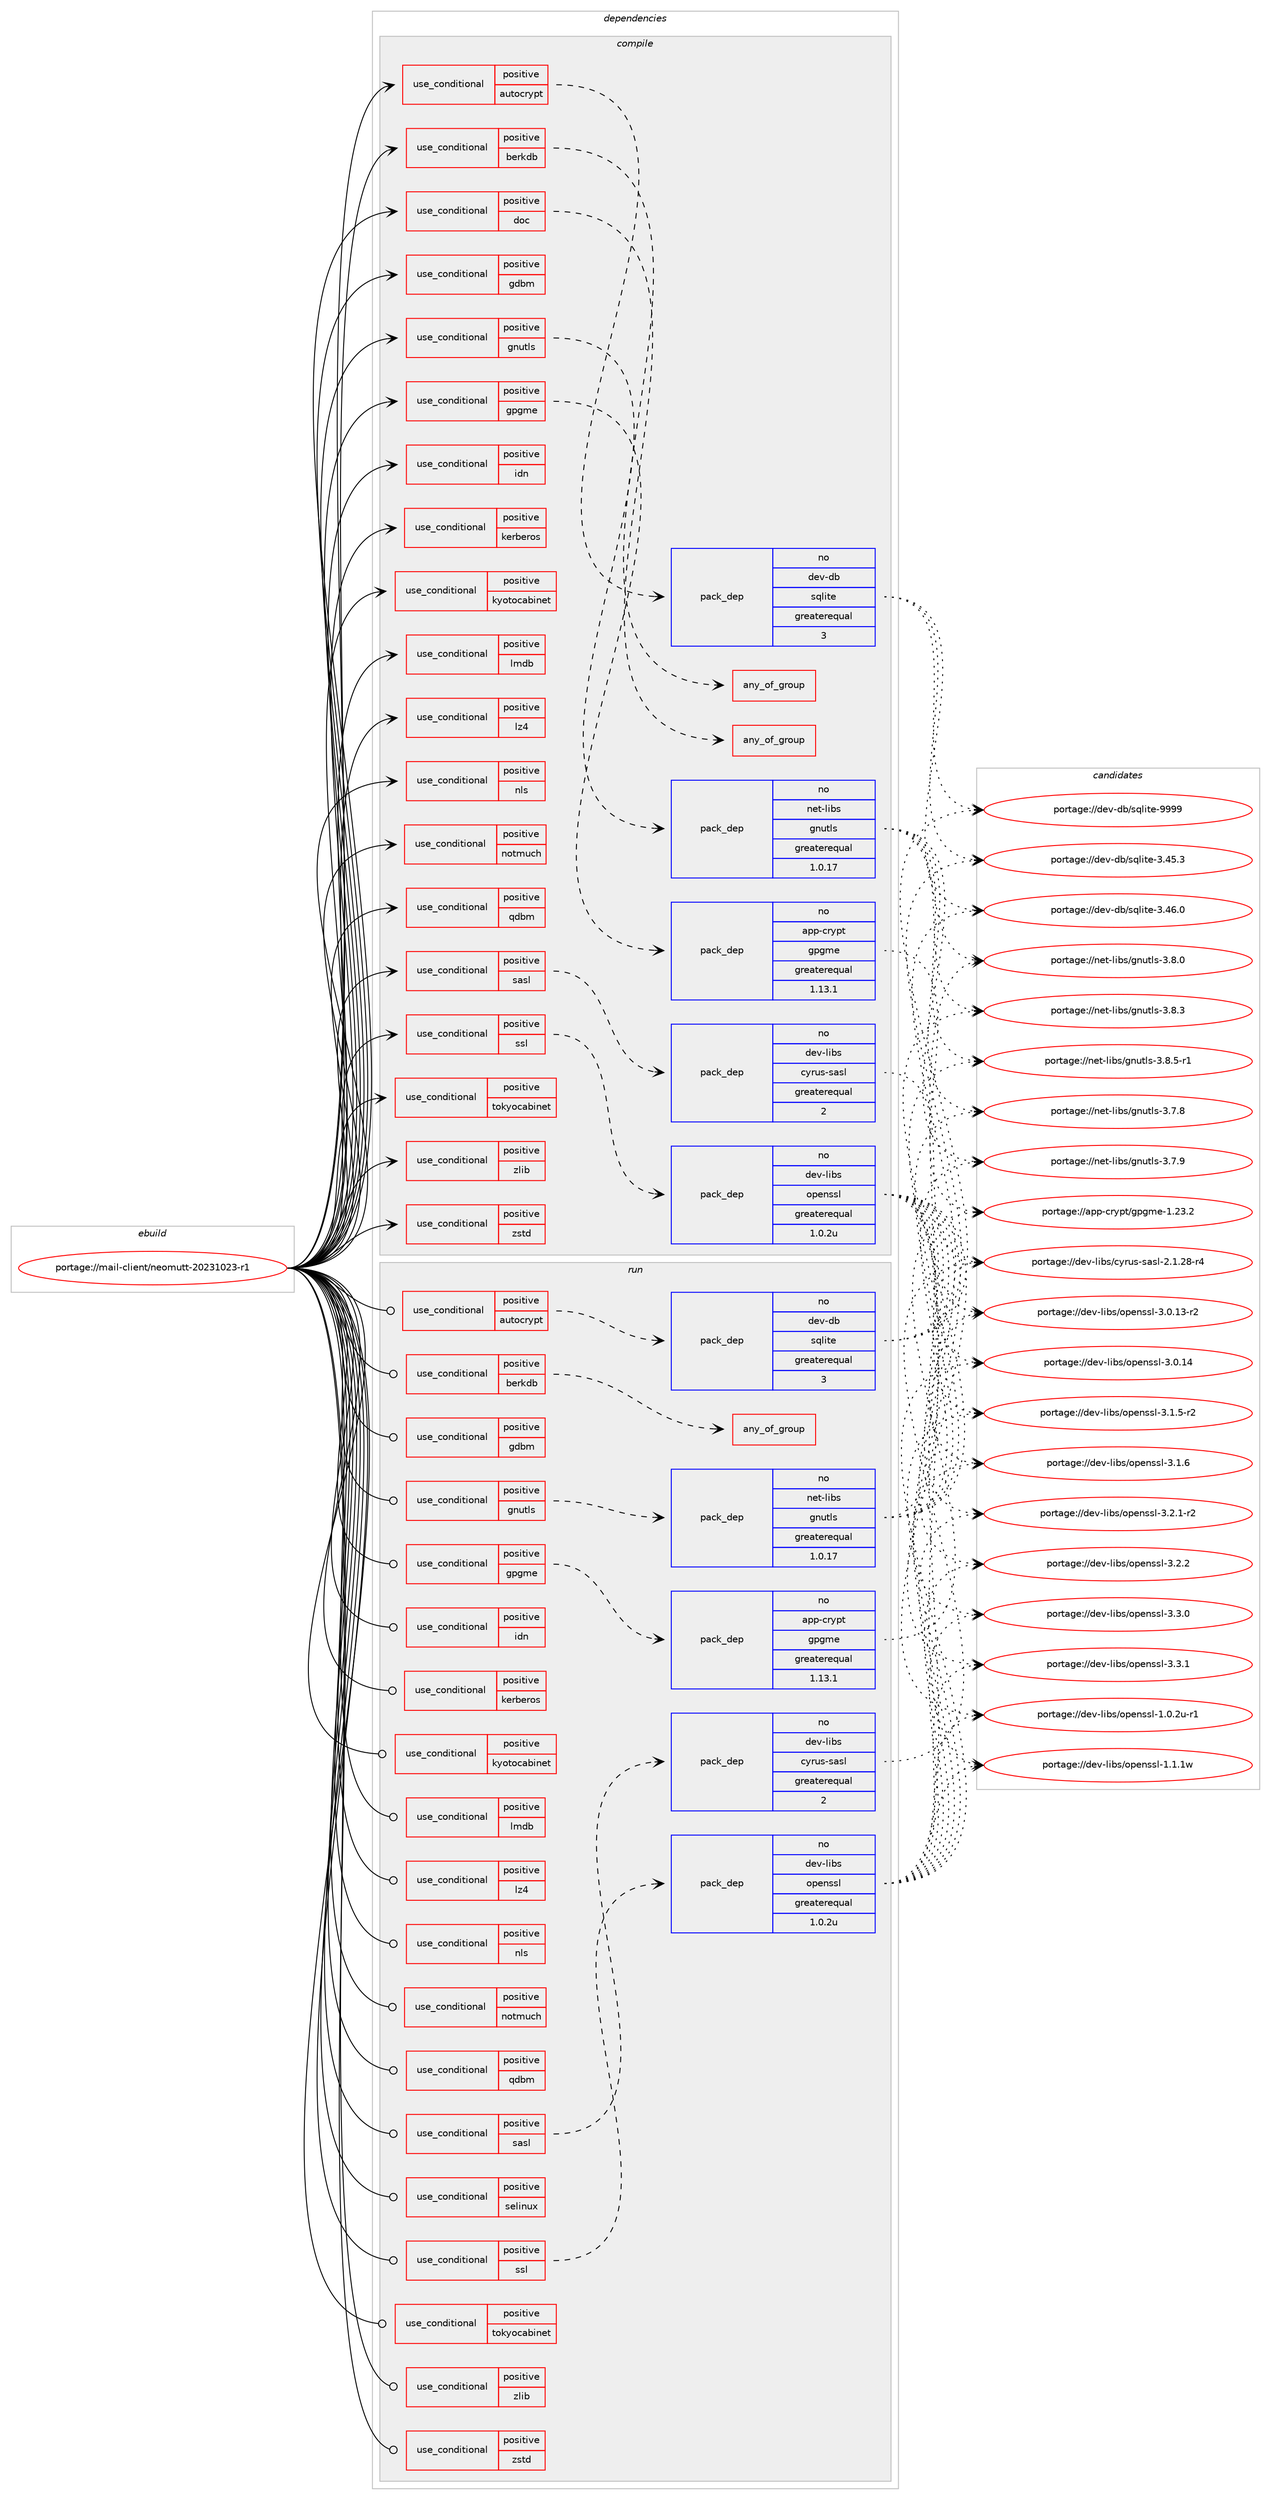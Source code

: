 digraph prolog {

# *************
# Graph options
# *************

newrank=true;
concentrate=true;
compound=true;
graph [rankdir=LR,fontname=Helvetica,fontsize=10,ranksep=1.5];#, ranksep=2.5, nodesep=0.2];
edge  [arrowhead=vee];
node  [fontname=Helvetica,fontsize=10];

# **********
# The ebuild
# **********

subgraph cluster_leftcol {
color=gray;
rank=same;
label=<<i>ebuild</i>>;
id [label="portage://mail-client/neomutt-20231023-r1", color=red, width=4, href="../mail-client/neomutt-20231023-r1.svg"];
}

# ****************
# The dependencies
# ****************

subgraph cluster_midcol {
color=gray;
label=<<i>dependencies</i>>;
subgraph cluster_compile {
fillcolor="#eeeeee";
style=filled;
label=<<i>compile</i>>;
subgraph cond68019 {
dependency145650 [label=<<TABLE BORDER="0" CELLBORDER="1" CELLSPACING="0" CELLPADDING="4"><TR><TD ROWSPAN="3" CELLPADDING="10">use_conditional</TD></TR><TR><TD>positive</TD></TR><TR><TD>autocrypt</TD></TR></TABLE>>, shape=none, color=red];
subgraph pack75446 {
dependency145651 [label=<<TABLE BORDER="0" CELLBORDER="1" CELLSPACING="0" CELLPADDING="4" WIDTH="220"><TR><TD ROWSPAN="6" CELLPADDING="30">pack_dep</TD></TR><TR><TD WIDTH="110">no</TD></TR><TR><TD>dev-db</TD></TR><TR><TD>sqlite</TD></TR><TR><TD>greaterequal</TD></TR><TR><TD>3</TD></TR></TABLE>>, shape=none, color=blue];
}
dependency145650:e -> dependency145651:w [weight=20,style="dashed",arrowhead="vee"];
}
id:e -> dependency145650:w [weight=20,style="solid",arrowhead="vee"];
subgraph cond68020 {
dependency145652 [label=<<TABLE BORDER="0" CELLBORDER="1" CELLSPACING="0" CELLPADDING="4"><TR><TD ROWSPAN="3" CELLPADDING="10">use_conditional</TD></TR><TR><TD>positive</TD></TR><TR><TD>berkdb</TD></TR></TABLE>>, shape=none, color=red];
subgraph any2032 {
dependency145653 [label=<<TABLE BORDER="0" CELLBORDER="1" CELLSPACING="0" CELLPADDING="4"><TR><TD CELLPADDING="10">any_of_group</TD></TR></TABLE>>, shape=none, color=red];# *** BEGIN UNKNOWN DEPENDENCY TYPE (TODO) ***
# dependency145653 -> package_dependency(portage://mail-client/neomutt-20231023-r1,install,no,sys-libs,db,none,[,,],[slot(5.3)],[])
# *** END UNKNOWN DEPENDENCY TYPE (TODO) ***

# *** BEGIN UNKNOWN DEPENDENCY TYPE (TODO) ***
# dependency145653 -> package_dependency(portage://mail-client/neomutt-20231023-r1,install,no,sys-libs,db,none,[,,],[slot(4.8)],[])
# *** END UNKNOWN DEPENDENCY TYPE (TODO) ***

}
dependency145652:e -> dependency145653:w [weight=20,style="dashed",arrowhead="vee"];
}
id:e -> dependency145652:w [weight=20,style="solid",arrowhead="vee"];
subgraph cond68021 {
dependency145654 [label=<<TABLE BORDER="0" CELLBORDER="1" CELLSPACING="0" CELLPADDING="4"><TR><TD ROWSPAN="3" CELLPADDING="10">use_conditional</TD></TR><TR><TD>positive</TD></TR><TR><TD>doc</TD></TR></TABLE>>, shape=none, color=red];
# *** BEGIN UNKNOWN DEPENDENCY TYPE (TODO) ***
# dependency145654 -> package_dependency(portage://mail-client/neomutt-20231023-r1,install,no,dev-libs,libxml2,none,[,,],[],[])
# *** END UNKNOWN DEPENDENCY TYPE (TODO) ***

# *** BEGIN UNKNOWN DEPENDENCY TYPE (TODO) ***
# dependency145654 -> package_dependency(portage://mail-client/neomutt-20231023-r1,install,no,dev-libs,libxslt,none,[,,],[],[])
# *** END UNKNOWN DEPENDENCY TYPE (TODO) ***

# *** BEGIN UNKNOWN DEPENDENCY TYPE (TODO) ***
# dependency145654 -> package_dependency(portage://mail-client/neomutt-20231023-r1,install,no,app-text,docbook-xsl-stylesheets,none,[,,],[],[])
# *** END UNKNOWN DEPENDENCY TYPE (TODO) ***

subgraph any2033 {
dependency145655 [label=<<TABLE BORDER="0" CELLBORDER="1" CELLSPACING="0" CELLPADDING="4"><TR><TD CELLPADDING="10">any_of_group</TD></TR></TABLE>>, shape=none, color=red];# *** BEGIN UNKNOWN DEPENDENCY TYPE (TODO) ***
# dependency145655 -> package_dependency(portage://mail-client/neomutt-20231023-r1,install,no,www-client,lynx,none,[,,],[],[])
# *** END UNKNOWN DEPENDENCY TYPE (TODO) ***

# *** BEGIN UNKNOWN DEPENDENCY TYPE (TODO) ***
# dependency145655 -> package_dependency(portage://mail-client/neomutt-20231023-r1,install,no,www-client,w3m,none,[,,],[],[])
# *** END UNKNOWN DEPENDENCY TYPE (TODO) ***

# *** BEGIN UNKNOWN DEPENDENCY TYPE (TODO) ***
# dependency145655 -> package_dependency(portage://mail-client/neomutt-20231023-r1,install,no,www-client,elinks,none,[,,],[],[])
# *** END UNKNOWN DEPENDENCY TYPE (TODO) ***

}
dependency145654:e -> dependency145655:w [weight=20,style="dashed",arrowhead="vee"];
}
id:e -> dependency145654:w [weight=20,style="solid",arrowhead="vee"];
subgraph cond68022 {
dependency145656 [label=<<TABLE BORDER="0" CELLBORDER="1" CELLSPACING="0" CELLPADDING="4"><TR><TD ROWSPAN="3" CELLPADDING="10">use_conditional</TD></TR><TR><TD>positive</TD></TR><TR><TD>gdbm</TD></TR></TABLE>>, shape=none, color=red];
# *** BEGIN UNKNOWN DEPENDENCY TYPE (TODO) ***
# dependency145656 -> package_dependency(portage://mail-client/neomutt-20231023-r1,install,no,sys-libs,gdbm,none,[,,],any_same_slot,[])
# *** END UNKNOWN DEPENDENCY TYPE (TODO) ***

}
id:e -> dependency145656:w [weight=20,style="solid",arrowhead="vee"];
subgraph cond68023 {
dependency145657 [label=<<TABLE BORDER="0" CELLBORDER="1" CELLSPACING="0" CELLPADDING="4"><TR><TD ROWSPAN="3" CELLPADDING="10">use_conditional</TD></TR><TR><TD>positive</TD></TR><TR><TD>gnutls</TD></TR></TABLE>>, shape=none, color=red];
subgraph pack75447 {
dependency145658 [label=<<TABLE BORDER="0" CELLBORDER="1" CELLSPACING="0" CELLPADDING="4" WIDTH="220"><TR><TD ROWSPAN="6" CELLPADDING="30">pack_dep</TD></TR><TR><TD WIDTH="110">no</TD></TR><TR><TD>net-libs</TD></TR><TR><TD>gnutls</TD></TR><TR><TD>greaterequal</TD></TR><TR><TD>1.0.17</TD></TR></TABLE>>, shape=none, color=blue];
}
dependency145657:e -> dependency145658:w [weight=20,style="dashed",arrowhead="vee"];
}
id:e -> dependency145657:w [weight=20,style="solid",arrowhead="vee"];
subgraph cond68024 {
dependency145659 [label=<<TABLE BORDER="0" CELLBORDER="1" CELLSPACING="0" CELLPADDING="4"><TR><TD ROWSPAN="3" CELLPADDING="10">use_conditional</TD></TR><TR><TD>positive</TD></TR><TR><TD>gpgme</TD></TR></TABLE>>, shape=none, color=red];
subgraph pack75448 {
dependency145660 [label=<<TABLE BORDER="0" CELLBORDER="1" CELLSPACING="0" CELLPADDING="4" WIDTH="220"><TR><TD ROWSPAN="6" CELLPADDING="30">pack_dep</TD></TR><TR><TD WIDTH="110">no</TD></TR><TR><TD>app-crypt</TD></TR><TR><TD>gpgme</TD></TR><TR><TD>greaterequal</TD></TR><TR><TD>1.13.1</TD></TR></TABLE>>, shape=none, color=blue];
}
dependency145659:e -> dependency145660:w [weight=20,style="dashed",arrowhead="vee"];
}
id:e -> dependency145659:w [weight=20,style="solid",arrowhead="vee"];
subgraph cond68025 {
dependency145661 [label=<<TABLE BORDER="0" CELLBORDER="1" CELLSPACING="0" CELLPADDING="4"><TR><TD ROWSPAN="3" CELLPADDING="10">use_conditional</TD></TR><TR><TD>positive</TD></TR><TR><TD>idn</TD></TR></TABLE>>, shape=none, color=red];
# *** BEGIN UNKNOWN DEPENDENCY TYPE (TODO) ***
# dependency145661 -> package_dependency(portage://mail-client/neomutt-20231023-r1,install,no,net-dns,libidn2,none,[,,],any_same_slot,[])
# *** END UNKNOWN DEPENDENCY TYPE (TODO) ***

}
id:e -> dependency145661:w [weight=20,style="solid",arrowhead="vee"];
subgraph cond68026 {
dependency145662 [label=<<TABLE BORDER="0" CELLBORDER="1" CELLSPACING="0" CELLPADDING="4"><TR><TD ROWSPAN="3" CELLPADDING="10">use_conditional</TD></TR><TR><TD>positive</TD></TR><TR><TD>kerberos</TD></TR></TABLE>>, shape=none, color=red];
# *** BEGIN UNKNOWN DEPENDENCY TYPE (TODO) ***
# dependency145662 -> package_dependency(portage://mail-client/neomutt-20231023-r1,install,no,virtual,krb5,none,[,,],[],[])
# *** END UNKNOWN DEPENDENCY TYPE (TODO) ***

}
id:e -> dependency145662:w [weight=20,style="solid",arrowhead="vee"];
subgraph cond68027 {
dependency145663 [label=<<TABLE BORDER="0" CELLBORDER="1" CELLSPACING="0" CELLPADDING="4"><TR><TD ROWSPAN="3" CELLPADDING="10">use_conditional</TD></TR><TR><TD>positive</TD></TR><TR><TD>kyotocabinet</TD></TR></TABLE>>, shape=none, color=red];
# *** BEGIN UNKNOWN DEPENDENCY TYPE (TODO) ***
# dependency145663 -> package_dependency(portage://mail-client/neomutt-20231023-r1,install,no,dev-db,kyotocabinet,none,[,,],[],[])
# *** END UNKNOWN DEPENDENCY TYPE (TODO) ***

}
id:e -> dependency145663:w [weight=20,style="solid",arrowhead="vee"];
subgraph cond68028 {
dependency145664 [label=<<TABLE BORDER="0" CELLBORDER="1" CELLSPACING="0" CELLPADDING="4"><TR><TD ROWSPAN="3" CELLPADDING="10">use_conditional</TD></TR><TR><TD>positive</TD></TR><TR><TD>lmdb</TD></TR></TABLE>>, shape=none, color=red];
# *** BEGIN UNKNOWN DEPENDENCY TYPE (TODO) ***
# dependency145664 -> package_dependency(portage://mail-client/neomutt-20231023-r1,install,no,dev-db,lmdb,none,[,,],any_same_slot,[])
# *** END UNKNOWN DEPENDENCY TYPE (TODO) ***

}
id:e -> dependency145664:w [weight=20,style="solid",arrowhead="vee"];
subgraph cond68029 {
dependency145665 [label=<<TABLE BORDER="0" CELLBORDER="1" CELLSPACING="0" CELLPADDING="4"><TR><TD ROWSPAN="3" CELLPADDING="10">use_conditional</TD></TR><TR><TD>positive</TD></TR><TR><TD>lz4</TD></TR></TABLE>>, shape=none, color=red];
# *** BEGIN UNKNOWN DEPENDENCY TYPE (TODO) ***
# dependency145665 -> package_dependency(portage://mail-client/neomutt-20231023-r1,install,no,app-arch,lz4,none,[,,],[],[])
# *** END UNKNOWN DEPENDENCY TYPE (TODO) ***

}
id:e -> dependency145665:w [weight=20,style="solid",arrowhead="vee"];
subgraph cond68030 {
dependency145666 [label=<<TABLE BORDER="0" CELLBORDER="1" CELLSPACING="0" CELLPADDING="4"><TR><TD ROWSPAN="3" CELLPADDING="10">use_conditional</TD></TR><TR><TD>positive</TD></TR><TR><TD>nls</TD></TR></TABLE>>, shape=none, color=red];
# *** BEGIN UNKNOWN DEPENDENCY TYPE (TODO) ***
# dependency145666 -> package_dependency(portage://mail-client/neomutt-20231023-r1,install,no,virtual,libintl,none,[,,],[],[])
# *** END UNKNOWN DEPENDENCY TYPE (TODO) ***

}
id:e -> dependency145666:w [weight=20,style="solid",arrowhead="vee"];
subgraph cond68031 {
dependency145667 [label=<<TABLE BORDER="0" CELLBORDER="1" CELLSPACING="0" CELLPADDING="4"><TR><TD ROWSPAN="3" CELLPADDING="10">use_conditional</TD></TR><TR><TD>positive</TD></TR><TR><TD>notmuch</TD></TR></TABLE>>, shape=none, color=red];
# *** BEGIN UNKNOWN DEPENDENCY TYPE (TODO) ***
# dependency145667 -> package_dependency(portage://mail-client/neomutt-20231023-r1,install,no,net-mail,notmuch,none,[,,],any_same_slot,[])
# *** END UNKNOWN DEPENDENCY TYPE (TODO) ***

}
id:e -> dependency145667:w [weight=20,style="solid",arrowhead="vee"];
subgraph cond68032 {
dependency145668 [label=<<TABLE BORDER="0" CELLBORDER="1" CELLSPACING="0" CELLPADDING="4"><TR><TD ROWSPAN="3" CELLPADDING="10">use_conditional</TD></TR><TR><TD>positive</TD></TR><TR><TD>qdbm</TD></TR></TABLE>>, shape=none, color=red];
# *** BEGIN UNKNOWN DEPENDENCY TYPE (TODO) ***
# dependency145668 -> package_dependency(portage://mail-client/neomutt-20231023-r1,install,no,dev-db,qdbm,none,[,,],[],[])
# *** END UNKNOWN DEPENDENCY TYPE (TODO) ***

}
id:e -> dependency145668:w [weight=20,style="solid",arrowhead="vee"];
subgraph cond68033 {
dependency145669 [label=<<TABLE BORDER="0" CELLBORDER="1" CELLSPACING="0" CELLPADDING="4"><TR><TD ROWSPAN="3" CELLPADDING="10">use_conditional</TD></TR><TR><TD>positive</TD></TR><TR><TD>sasl</TD></TR></TABLE>>, shape=none, color=red];
subgraph pack75449 {
dependency145670 [label=<<TABLE BORDER="0" CELLBORDER="1" CELLSPACING="0" CELLPADDING="4" WIDTH="220"><TR><TD ROWSPAN="6" CELLPADDING="30">pack_dep</TD></TR><TR><TD WIDTH="110">no</TD></TR><TR><TD>dev-libs</TD></TR><TR><TD>cyrus-sasl</TD></TR><TR><TD>greaterequal</TD></TR><TR><TD>2</TD></TR></TABLE>>, shape=none, color=blue];
}
dependency145669:e -> dependency145670:w [weight=20,style="dashed",arrowhead="vee"];
}
id:e -> dependency145669:w [weight=20,style="solid",arrowhead="vee"];
subgraph cond68034 {
dependency145671 [label=<<TABLE BORDER="0" CELLBORDER="1" CELLSPACING="0" CELLPADDING="4"><TR><TD ROWSPAN="3" CELLPADDING="10">use_conditional</TD></TR><TR><TD>positive</TD></TR><TR><TD>ssl</TD></TR></TABLE>>, shape=none, color=red];
subgraph pack75450 {
dependency145672 [label=<<TABLE BORDER="0" CELLBORDER="1" CELLSPACING="0" CELLPADDING="4" WIDTH="220"><TR><TD ROWSPAN="6" CELLPADDING="30">pack_dep</TD></TR><TR><TD WIDTH="110">no</TD></TR><TR><TD>dev-libs</TD></TR><TR><TD>openssl</TD></TR><TR><TD>greaterequal</TD></TR><TR><TD>1.0.2u</TD></TR></TABLE>>, shape=none, color=blue];
}
dependency145671:e -> dependency145672:w [weight=20,style="dashed",arrowhead="vee"];
}
id:e -> dependency145671:w [weight=20,style="solid",arrowhead="vee"];
subgraph cond68035 {
dependency145673 [label=<<TABLE BORDER="0" CELLBORDER="1" CELLSPACING="0" CELLPADDING="4"><TR><TD ROWSPAN="3" CELLPADDING="10">use_conditional</TD></TR><TR><TD>positive</TD></TR><TR><TD>tokyocabinet</TD></TR></TABLE>>, shape=none, color=red];
# *** BEGIN UNKNOWN DEPENDENCY TYPE (TODO) ***
# dependency145673 -> package_dependency(portage://mail-client/neomutt-20231023-r1,install,no,dev-db,tokyocabinet,none,[,,],[],[])
# *** END UNKNOWN DEPENDENCY TYPE (TODO) ***

}
id:e -> dependency145673:w [weight=20,style="solid",arrowhead="vee"];
subgraph cond68036 {
dependency145674 [label=<<TABLE BORDER="0" CELLBORDER="1" CELLSPACING="0" CELLPADDING="4"><TR><TD ROWSPAN="3" CELLPADDING="10">use_conditional</TD></TR><TR><TD>positive</TD></TR><TR><TD>zlib</TD></TR></TABLE>>, shape=none, color=red];
# *** BEGIN UNKNOWN DEPENDENCY TYPE (TODO) ***
# dependency145674 -> package_dependency(portage://mail-client/neomutt-20231023-r1,install,no,sys-libs,zlib,none,[,,],[],[])
# *** END UNKNOWN DEPENDENCY TYPE (TODO) ***

}
id:e -> dependency145674:w [weight=20,style="solid",arrowhead="vee"];
subgraph cond68037 {
dependency145675 [label=<<TABLE BORDER="0" CELLBORDER="1" CELLSPACING="0" CELLPADDING="4"><TR><TD ROWSPAN="3" CELLPADDING="10">use_conditional</TD></TR><TR><TD>positive</TD></TR><TR><TD>zstd</TD></TR></TABLE>>, shape=none, color=red];
# *** BEGIN UNKNOWN DEPENDENCY TYPE (TODO) ***
# dependency145675 -> package_dependency(portage://mail-client/neomutt-20231023-r1,install,no,app-arch,zstd,none,[,,],[],[])
# *** END UNKNOWN DEPENDENCY TYPE (TODO) ***

}
id:e -> dependency145675:w [weight=20,style="solid",arrowhead="vee"];
# *** BEGIN UNKNOWN DEPENDENCY TYPE (TODO) ***
# id -> package_dependency(portage://mail-client/neomutt-20231023-r1,install,no,app-misc,mime-types,none,[,,],[],[])
# *** END UNKNOWN DEPENDENCY TYPE (TODO) ***

# *** BEGIN UNKNOWN DEPENDENCY TYPE (TODO) ***
# id -> package_dependency(portage://mail-client/neomutt-20231023-r1,install,no,dev-lang,tcl,none,[,,],any_same_slot,[])
# *** END UNKNOWN DEPENDENCY TYPE (TODO) ***

# *** BEGIN UNKNOWN DEPENDENCY TYPE (TODO) ***
# id -> package_dependency(portage://mail-client/neomutt-20231023-r1,install,no,net-mail,mailbase,none,[,,],[],[])
# *** END UNKNOWN DEPENDENCY TYPE (TODO) ***

}
subgraph cluster_compileandrun {
fillcolor="#eeeeee";
style=filled;
label=<<i>compile and run</i>>;
}
subgraph cluster_run {
fillcolor="#eeeeee";
style=filled;
label=<<i>run</i>>;
subgraph cond68038 {
dependency145676 [label=<<TABLE BORDER="0" CELLBORDER="1" CELLSPACING="0" CELLPADDING="4"><TR><TD ROWSPAN="3" CELLPADDING="10">use_conditional</TD></TR><TR><TD>positive</TD></TR><TR><TD>autocrypt</TD></TR></TABLE>>, shape=none, color=red];
subgraph pack75451 {
dependency145677 [label=<<TABLE BORDER="0" CELLBORDER="1" CELLSPACING="0" CELLPADDING="4" WIDTH="220"><TR><TD ROWSPAN="6" CELLPADDING="30">pack_dep</TD></TR><TR><TD WIDTH="110">no</TD></TR><TR><TD>dev-db</TD></TR><TR><TD>sqlite</TD></TR><TR><TD>greaterequal</TD></TR><TR><TD>3</TD></TR></TABLE>>, shape=none, color=blue];
}
dependency145676:e -> dependency145677:w [weight=20,style="dashed",arrowhead="vee"];
}
id:e -> dependency145676:w [weight=20,style="solid",arrowhead="odot"];
subgraph cond68039 {
dependency145678 [label=<<TABLE BORDER="0" CELLBORDER="1" CELLSPACING="0" CELLPADDING="4"><TR><TD ROWSPAN="3" CELLPADDING="10">use_conditional</TD></TR><TR><TD>positive</TD></TR><TR><TD>berkdb</TD></TR></TABLE>>, shape=none, color=red];
subgraph any2034 {
dependency145679 [label=<<TABLE BORDER="0" CELLBORDER="1" CELLSPACING="0" CELLPADDING="4"><TR><TD CELLPADDING="10">any_of_group</TD></TR></TABLE>>, shape=none, color=red];# *** BEGIN UNKNOWN DEPENDENCY TYPE (TODO) ***
# dependency145679 -> package_dependency(portage://mail-client/neomutt-20231023-r1,run,no,sys-libs,db,none,[,,],[slot(5.3)],[])
# *** END UNKNOWN DEPENDENCY TYPE (TODO) ***

# *** BEGIN UNKNOWN DEPENDENCY TYPE (TODO) ***
# dependency145679 -> package_dependency(portage://mail-client/neomutt-20231023-r1,run,no,sys-libs,db,none,[,,],[slot(4.8)],[])
# *** END UNKNOWN DEPENDENCY TYPE (TODO) ***

}
dependency145678:e -> dependency145679:w [weight=20,style="dashed",arrowhead="vee"];
}
id:e -> dependency145678:w [weight=20,style="solid",arrowhead="odot"];
subgraph cond68040 {
dependency145680 [label=<<TABLE BORDER="0" CELLBORDER="1" CELLSPACING="0" CELLPADDING="4"><TR><TD ROWSPAN="3" CELLPADDING="10">use_conditional</TD></TR><TR><TD>positive</TD></TR><TR><TD>gdbm</TD></TR></TABLE>>, shape=none, color=red];
# *** BEGIN UNKNOWN DEPENDENCY TYPE (TODO) ***
# dependency145680 -> package_dependency(portage://mail-client/neomutt-20231023-r1,run,no,sys-libs,gdbm,none,[,,],any_same_slot,[])
# *** END UNKNOWN DEPENDENCY TYPE (TODO) ***

}
id:e -> dependency145680:w [weight=20,style="solid",arrowhead="odot"];
subgraph cond68041 {
dependency145681 [label=<<TABLE BORDER="0" CELLBORDER="1" CELLSPACING="0" CELLPADDING="4"><TR><TD ROWSPAN="3" CELLPADDING="10">use_conditional</TD></TR><TR><TD>positive</TD></TR><TR><TD>gnutls</TD></TR></TABLE>>, shape=none, color=red];
subgraph pack75452 {
dependency145682 [label=<<TABLE BORDER="0" CELLBORDER="1" CELLSPACING="0" CELLPADDING="4" WIDTH="220"><TR><TD ROWSPAN="6" CELLPADDING="30">pack_dep</TD></TR><TR><TD WIDTH="110">no</TD></TR><TR><TD>net-libs</TD></TR><TR><TD>gnutls</TD></TR><TR><TD>greaterequal</TD></TR><TR><TD>1.0.17</TD></TR></TABLE>>, shape=none, color=blue];
}
dependency145681:e -> dependency145682:w [weight=20,style="dashed",arrowhead="vee"];
}
id:e -> dependency145681:w [weight=20,style="solid",arrowhead="odot"];
subgraph cond68042 {
dependency145683 [label=<<TABLE BORDER="0" CELLBORDER="1" CELLSPACING="0" CELLPADDING="4"><TR><TD ROWSPAN="3" CELLPADDING="10">use_conditional</TD></TR><TR><TD>positive</TD></TR><TR><TD>gpgme</TD></TR></TABLE>>, shape=none, color=red];
subgraph pack75453 {
dependency145684 [label=<<TABLE BORDER="0" CELLBORDER="1" CELLSPACING="0" CELLPADDING="4" WIDTH="220"><TR><TD ROWSPAN="6" CELLPADDING="30">pack_dep</TD></TR><TR><TD WIDTH="110">no</TD></TR><TR><TD>app-crypt</TD></TR><TR><TD>gpgme</TD></TR><TR><TD>greaterequal</TD></TR><TR><TD>1.13.1</TD></TR></TABLE>>, shape=none, color=blue];
}
dependency145683:e -> dependency145684:w [weight=20,style="dashed",arrowhead="vee"];
}
id:e -> dependency145683:w [weight=20,style="solid",arrowhead="odot"];
subgraph cond68043 {
dependency145685 [label=<<TABLE BORDER="0" CELLBORDER="1" CELLSPACING="0" CELLPADDING="4"><TR><TD ROWSPAN="3" CELLPADDING="10">use_conditional</TD></TR><TR><TD>positive</TD></TR><TR><TD>idn</TD></TR></TABLE>>, shape=none, color=red];
# *** BEGIN UNKNOWN DEPENDENCY TYPE (TODO) ***
# dependency145685 -> package_dependency(portage://mail-client/neomutt-20231023-r1,run,no,net-dns,libidn2,none,[,,],any_same_slot,[])
# *** END UNKNOWN DEPENDENCY TYPE (TODO) ***

}
id:e -> dependency145685:w [weight=20,style="solid",arrowhead="odot"];
subgraph cond68044 {
dependency145686 [label=<<TABLE BORDER="0" CELLBORDER="1" CELLSPACING="0" CELLPADDING="4"><TR><TD ROWSPAN="3" CELLPADDING="10">use_conditional</TD></TR><TR><TD>positive</TD></TR><TR><TD>kerberos</TD></TR></TABLE>>, shape=none, color=red];
# *** BEGIN UNKNOWN DEPENDENCY TYPE (TODO) ***
# dependency145686 -> package_dependency(portage://mail-client/neomutt-20231023-r1,run,no,virtual,krb5,none,[,,],[],[])
# *** END UNKNOWN DEPENDENCY TYPE (TODO) ***

}
id:e -> dependency145686:w [weight=20,style="solid",arrowhead="odot"];
subgraph cond68045 {
dependency145687 [label=<<TABLE BORDER="0" CELLBORDER="1" CELLSPACING="0" CELLPADDING="4"><TR><TD ROWSPAN="3" CELLPADDING="10">use_conditional</TD></TR><TR><TD>positive</TD></TR><TR><TD>kyotocabinet</TD></TR></TABLE>>, shape=none, color=red];
# *** BEGIN UNKNOWN DEPENDENCY TYPE (TODO) ***
# dependency145687 -> package_dependency(portage://mail-client/neomutt-20231023-r1,run,no,dev-db,kyotocabinet,none,[,,],[],[])
# *** END UNKNOWN DEPENDENCY TYPE (TODO) ***

}
id:e -> dependency145687:w [weight=20,style="solid",arrowhead="odot"];
subgraph cond68046 {
dependency145688 [label=<<TABLE BORDER="0" CELLBORDER="1" CELLSPACING="0" CELLPADDING="4"><TR><TD ROWSPAN="3" CELLPADDING="10">use_conditional</TD></TR><TR><TD>positive</TD></TR><TR><TD>lmdb</TD></TR></TABLE>>, shape=none, color=red];
# *** BEGIN UNKNOWN DEPENDENCY TYPE (TODO) ***
# dependency145688 -> package_dependency(portage://mail-client/neomutt-20231023-r1,run,no,dev-db,lmdb,none,[,,],any_same_slot,[])
# *** END UNKNOWN DEPENDENCY TYPE (TODO) ***

}
id:e -> dependency145688:w [weight=20,style="solid",arrowhead="odot"];
subgraph cond68047 {
dependency145689 [label=<<TABLE BORDER="0" CELLBORDER="1" CELLSPACING="0" CELLPADDING="4"><TR><TD ROWSPAN="3" CELLPADDING="10">use_conditional</TD></TR><TR><TD>positive</TD></TR><TR><TD>lz4</TD></TR></TABLE>>, shape=none, color=red];
# *** BEGIN UNKNOWN DEPENDENCY TYPE (TODO) ***
# dependency145689 -> package_dependency(portage://mail-client/neomutt-20231023-r1,run,no,app-arch,lz4,none,[,,],[],[])
# *** END UNKNOWN DEPENDENCY TYPE (TODO) ***

}
id:e -> dependency145689:w [weight=20,style="solid",arrowhead="odot"];
subgraph cond68048 {
dependency145690 [label=<<TABLE BORDER="0" CELLBORDER="1" CELLSPACING="0" CELLPADDING="4"><TR><TD ROWSPAN="3" CELLPADDING="10">use_conditional</TD></TR><TR><TD>positive</TD></TR><TR><TD>nls</TD></TR></TABLE>>, shape=none, color=red];
# *** BEGIN UNKNOWN DEPENDENCY TYPE (TODO) ***
# dependency145690 -> package_dependency(portage://mail-client/neomutt-20231023-r1,run,no,virtual,libintl,none,[,,],[],[])
# *** END UNKNOWN DEPENDENCY TYPE (TODO) ***

}
id:e -> dependency145690:w [weight=20,style="solid",arrowhead="odot"];
subgraph cond68049 {
dependency145691 [label=<<TABLE BORDER="0" CELLBORDER="1" CELLSPACING="0" CELLPADDING="4"><TR><TD ROWSPAN="3" CELLPADDING="10">use_conditional</TD></TR><TR><TD>positive</TD></TR><TR><TD>notmuch</TD></TR></TABLE>>, shape=none, color=red];
# *** BEGIN UNKNOWN DEPENDENCY TYPE (TODO) ***
# dependency145691 -> package_dependency(portage://mail-client/neomutt-20231023-r1,run,no,net-mail,notmuch,none,[,,],any_same_slot,[])
# *** END UNKNOWN DEPENDENCY TYPE (TODO) ***

}
id:e -> dependency145691:w [weight=20,style="solid",arrowhead="odot"];
subgraph cond68050 {
dependency145692 [label=<<TABLE BORDER="0" CELLBORDER="1" CELLSPACING="0" CELLPADDING="4"><TR><TD ROWSPAN="3" CELLPADDING="10">use_conditional</TD></TR><TR><TD>positive</TD></TR><TR><TD>qdbm</TD></TR></TABLE>>, shape=none, color=red];
# *** BEGIN UNKNOWN DEPENDENCY TYPE (TODO) ***
# dependency145692 -> package_dependency(portage://mail-client/neomutt-20231023-r1,run,no,dev-db,qdbm,none,[,,],[],[])
# *** END UNKNOWN DEPENDENCY TYPE (TODO) ***

}
id:e -> dependency145692:w [weight=20,style="solid",arrowhead="odot"];
subgraph cond68051 {
dependency145693 [label=<<TABLE BORDER="0" CELLBORDER="1" CELLSPACING="0" CELLPADDING="4"><TR><TD ROWSPAN="3" CELLPADDING="10">use_conditional</TD></TR><TR><TD>positive</TD></TR><TR><TD>sasl</TD></TR></TABLE>>, shape=none, color=red];
subgraph pack75454 {
dependency145694 [label=<<TABLE BORDER="0" CELLBORDER="1" CELLSPACING="0" CELLPADDING="4" WIDTH="220"><TR><TD ROWSPAN="6" CELLPADDING="30">pack_dep</TD></TR><TR><TD WIDTH="110">no</TD></TR><TR><TD>dev-libs</TD></TR><TR><TD>cyrus-sasl</TD></TR><TR><TD>greaterequal</TD></TR><TR><TD>2</TD></TR></TABLE>>, shape=none, color=blue];
}
dependency145693:e -> dependency145694:w [weight=20,style="dashed",arrowhead="vee"];
}
id:e -> dependency145693:w [weight=20,style="solid",arrowhead="odot"];
subgraph cond68052 {
dependency145695 [label=<<TABLE BORDER="0" CELLBORDER="1" CELLSPACING="0" CELLPADDING="4"><TR><TD ROWSPAN="3" CELLPADDING="10">use_conditional</TD></TR><TR><TD>positive</TD></TR><TR><TD>selinux</TD></TR></TABLE>>, shape=none, color=red];
# *** BEGIN UNKNOWN DEPENDENCY TYPE (TODO) ***
# dependency145695 -> package_dependency(portage://mail-client/neomutt-20231023-r1,run,no,sec-policy,selinux-mutt,none,[,,],[],[])
# *** END UNKNOWN DEPENDENCY TYPE (TODO) ***

}
id:e -> dependency145695:w [weight=20,style="solid",arrowhead="odot"];
subgraph cond68053 {
dependency145696 [label=<<TABLE BORDER="0" CELLBORDER="1" CELLSPACING="0" CELLPADDING="4"><TR><TD ROWSPAN="3" CELLPADDING="10">use_conditional</TD></TR><TR><TD>positive</TD></TR><TR><TD>ssl</TD></TR></TABLE>>, shape=none, color=red];
subgraph pack75455 {
dependency145697 [label=<<TABLE BORDER="0" CELLBORDER="1" CELLSPACING="0" CELLPADDING="4" WIDTH="220"><TR><TD ROWSPAN="6" CELLPADDING="30">pack_dep</TD></TR><TR><TD WIDTH="110">no</TD></TR><TR><TD>dev-libs</TD></TR><TR><TD>openssl</TD></TR><TR><TD>greaterequal</TD></TR><TR><TD>1.0.2u</TD></TR></TABLE>>, shape=none, color=blue];
}
dependency145696:e -> dependency145697:w [weight=20,style="dashed",arrowhead="vee"];
}
id:e -> dependency145696:w [weight=20,style="solid",arrowhead="odot"];
subgraph cond68054 {
dependency145698 [label=<<TABLE BORDER="0" CELLBORDER="1" CELLSPACING="0" CELLPADDING="4"><TR><TD ROWSPAN="3" CELLPADDING="10">use_conditional</TD></TR><TR><TD>positive</TD></TR><TR><TD>tokyocabinet</TD></TR></TABLE>>, shape=none, color=red];
# *** BEGIN UNKNOWN DEPENDENCY TYPE (TODO) ***
# dependency145698 -> package_dependency(portage://mail-client/neomutt-20231023-r1,run,no,dev-db,tokyocabinet,none,[,,],[],[])
# *** END UNKNOWN DEPENDENCY TYPE (TODO) ***

}
id:e -> dependency145698:w [weight=20,style="solid",arrowhead="odot"];
subgraph cond68055 {
dependency145699 [label=<<TABLE BORDER="0" CELLBORDER="1" CELLSPACING="0" CELLPADDING="4"><TR><TD ROWSPAN="3" CELLPADDING="10">use_conditional</TD></TR><TR><TD>positive</TD></TR><TR><TD>zlib</TD></TR></TABLE>>, shape=none, color=red];
# *** BEGIN UNKNOWN DEPENDENCY TYPE (TODO) ***
# dependency145699 -> package_dependency(portage://mail-client/neomutt-20231023-r1,run,no,sys-libs,zlib,none,[,,],[],[])
# *** END UNKNOWN DEPENDENCY TYPE (TODO) ***

}
id:e -> dependency145699:w [weight=20,style="solid",arrowhead="odot"];
subgraph cond68056 {
dependency145700 [label=<<TABLE BORDER="0" CELLBORDER="1" CELLSPACING="0" CELLPADDING="4"><TR><TD ROWSPAN="3" CELLPADDING="10">use_conditional</TD></TR><TR><TD>positive</TD></TR><TR><TD>zstd</TD></TR></TABLE>>, shape=none, color=red];
# *** BEGIN UNKNOWN DEPENDENCY TYPE (TODO) ***
# dependency145700 -> package_dependency(portage://mail-client/neomutt-20231023-r1,run,no,app-arch,zstd,none,[,,],[],[])
# *** END UNKNOWN DEPENDENCY TYPE (TODO) ***

}
id:e -> dependency145700:w [weight=20,style="solid",arrowhead="odot"];
# *** BEGIN UNKNOWN DEPENDENCY TYPE (TODO) ***
# id -> package_dependency(portage://mail-client/neomutt-20231023-r1,run,no,app-misc,mime-types,none,[,,],[],[])
# *** END UNKNOWN DEPENDENCY TYPE (TODO) ***

}
}

# **************
# The candidates
# **************

subgraph cluster_choices {
rank=same;
color=gray;
label=<<i>candidates</i>>;

subgraph choice75446 {
color=black;
nodesep=1;
choice10010111845100984711511310810511610145514652534651 [label="portage://dev-db/sqlite-3.45.3", color=red, width=4,href="../dev-db/sqlite-3.45.3.svg"];
choice10010111845100984711511310810511610145514652544648 [label="portage://dev-db/sqlite-3.46.0", color=red, width=4,href="../dev-db/sqlite-3.46.0.svg"];
choice1001011184510098471151131081051161014557575757 [label="portage://dev-db/sqlite-9999", color=red, width=4,href="../dev-db/sqlite-9999.svg"];
dependency145651:e -> choice10010111845100984711511310810511610145514652534651:w [style=dotted,weight="100"];
dependency145651:e -> choice10010111845100984711511310810511610145514652544648:w [style=dotted,weight="100"];
dependency145651:e -> choice1001011184510098471151131081051161014557575757:w [style=dotted,weight="100"];
}
subgraph choice75447 {
color=black;
nodesep=1;
choice110101116451081059811547103110117116108115455146554656 [label="portage://net-libs/gnutls-3.7.8", color=red, width=4,href="../net-libs/gnutls-3.7.8.svg"];
choice110101116451081059811547103110117116108115455146554657 [label="portage://net-libs/gnutls-3.7.9", color=red, width=4,href="../net-libs/gnutls-3.7.9.svg"];
choice110101116451081059811547103110117116108115455146564648 [label="portage://net-libs/gnutls-3.8.0", color=red, width=4,href="../net-libs/gnutls-3.8.0.svg"];
choice110101116451081059811547103110117116108115455146564651 [label="portage://net-libs/gnutls-3.8.3", color=red, width=4,href="../net-libs/gnutls-3.8.3.svg"];
choice1101011164510810598115471031101171161081154551465646534511449 [label="portage://net-libs/gnutls-3.8.5-r1", color=red, width=4,href="../net-libs/gnutls-3.8.5-r1.svg"];
dependency145658:e -> choice110101116451081059811547103110117116108115455146554656:w [style=dotted,weight="100"];
dependency145658:e -> choice110101116451081059811547103110117116108115455146554657:w [style=dotted,weight="100"];
dependency145658:e -> choice110101116451081059811547103110117116108115455146564648:w [style=dotted,weight="100"];
dependency145658:e -> choice110101116451081059811547103110117116108115455146564651:w [style=dotted,weight="100"];
dependency145658:e -> choice1101011164510810598115471031101171161081154551465646534511449:w [style=dotted,weight="100"];
}
subgraph choice75448 {
color=black;
nodesep=1;
choice9711211245991141211121164710311210310910145494650514650 [label="portage://app-crypt/gpgme-1.23.2", color=red, width=4,href="../app-crypt/gpgme-1.23.2.svg"];
dependency145660:e -> choice9711211245991141211121164710311210310910145494650514650:w [style=dotted,weight="100"];
}
subgraph choice75449 {
color=black;
nodesep=1;
choice100101118451081059811547991211141171154511597115108455046494650564511452 [label="portage://dev-libs/cyrus-sasl-2.1.28-r4", color=red, width=4,href="../dev-libs/cyrus-sasl-2.1.28-r4.svg"];
dependency145670:e -> choice100101118451081059811547991211141171154511597115108455046494650564511452:w [style=dotted,weight="100"];
}
subgraph choice75450 {
color=black;
nodesep=1;
choice1001011184510810598115471111121011101151151084549464846501174511449 [label="portage://dev-libs/openssl-1.0.2u-r1", color=red, width=4,href="../dev-libs/openssl-1.0.2u-r1.svg"];
choice100101118451081059811547111112101110115115108454946494649119 [label="portage://dev-libs/openssl-1.1.1w", color=red, width=4,href="../dev-libs/openssl-1.1.1w.svg"];
choice100101118451081059811547111112101110115115108455146484649514511450 [label="portage://dev-libs/openssl-3.0.13-r2", color=red, width=4,href="../dev-libs/openssl-3.0.13-r2.svg"];
choice10010111845108105981154711111210111011511510845514648464952 [label="portage://dev-libs/openssl-3.0.14", color=red, width=4,href="../dev-libs/openssl-3.0.14.svg"];
choice1001011184510810598115471111121011101151151084551464946534511450 [label="portage://dev-libs/openssl-3.1.5-r2", color=red, width=4,href="../dev-libs/openssl-3.1.5-r2.svg"];
choice100101118451081059811547111112101110115115108455146494654 [label="portage://dev-libs/openssl-3.1.6", color=red, width=4,href="../dev-libs/openssl-3.1.6.svg"];
choice1001011184510810598115471111121011101151151084551465046494511450 [label="portage://dev-libs/openssl-3.2.1-r2", color=red, width=4,href="../dev-libs/openssl-3.2.1-r2.svg"];
choice100101118451081059811547111112101110115115108455146504650 [label="portage://dev-libs/openssl-3.2.2", color=red, width=4,href="../dev-libs/openssl-3.2.2.svg"];
choice100101118451081059811547111112101110115115108455146514648 [label="portage://dev-libs/openssl-3.3.0", color=red, width=4,href="../dev-libs/openssl-3.3.0.svg"];
choice100101118451081059811547111112101110115115108455146514649 [label="portage://dev-libs/openssl-3.3.1", color=red, width=4,href="../dev-libs/openssl-3.3.1.svg"];
dependency145672:e -> choice1001011184510810598115471111121011101151151084549464846501174511449:w [style=dotted,weight="100"];
dependency145672:e -> choice100101118451081059811547111112101110115115108454946494649119:w [style=dotted,weight="100"];
dependency145672:e -> choice100101118451081059811547111112101110115115108455146484649514511450:w [style=dotted,weight="100"];
dependency145672:e -> choice10010111845108105981154711111210111011511510845514648464952:w [style=dotted,weight="100"];
dependency145672:e -> choice1001011184510810598115471111121011101151151084551464946534511450:w [style=dotted,weight="100"];
dependency145672:e -> choice100101118451081059811547111112101110115115108455146494654:w [style=dotted,weight="100"];
dependency145672:e -> choice1001011184510810598115471111121011101151151084551465046494511450:w [style=dotted,weight="100"];
dependency145672:e -> choice100101118451081059811547111112101110115115108455146504650:w [style=dotted,weight="100"];
dependency145672:e -> choice100101118451081059811547111112101110115115108455146514648:w [style=dotted,weight="100"];
dependency145672:e -> choice100101118451081059811547111112101110115115108455146514649:w [style=dotted,weight="100"];
}
subgraph choice75451 {
color=black;
nodesep=1;
choice10010111845100984711511310810511610145514652534651 [label="portage://dev-db/sqlite-3.45.3", color=red, width=4,href="../dev-db/sqlite-3.45.3.svg"];
choice10010111845100984711511310810511610145514652544648 [label="portage://dev-db/sqlite-3.46.0", color=red, width=4,href="../dev-db/sqlite-3.46.0.svg"];
choice1001011184510098471151131081051161014557575757 [label="portage://dev-db/sqlite-9999", color=red, width=4,href="../dev-db/sqlite-9999.svg"];
dependency145677:e -> choice10010111845100984711511310810511610145514652534651:w [style=dotted,weight="100"];
dependency145677:e -> choice10010111845100984711511310810511610145514652544648:w [style=dotted,weight="100"];
dependency145677:e -> choice1001011184510098471151131081051161014557575757:w [style=dotted,weight="100"];
}
subgraph choice75452 {
color=black;
nodesep=1;
choice110101116451081059811547103110117116108115455146554656 [label="portage://net-libs/gnutls-3.7.8", color=red, width=4,href="../net-libs/gnutls-3.7.8.svg"];
choice110101116451081059811547103110117116108115455146554657 [label="portage://net-libs/gnutls-3.7.9", color=red, width=4,href="../net-libs/gnutls-3.7.9.svg"];
choice110101116451081059811547103110117116108115455146564648 [label="portage://net-libs/gnutls-3.8.0", color=red, width=4,href="../net-libs/gnutls-3.8.0.svg"];
choice110101116451081059811547103110117116108115455146564651 [label="portage://net-libs/gnutls-3.8.3", color=red, width=4,href="../net-libs/gnutls-3.8.3.svg"];
choice1101011164510810598115471031101171161081154551465646534511449 [label="portage://net-libs/gnutls-3.8.5-r1", color=red, width=4,href="../net-libs/gnutls-3.8.5-r1.svg"];
dependency145682:e -> choice110101116451081059811547103110117116108115455146554656:w [style=dotted,weight="100"];
dependency145682:e -> choice110101116451081059811547103110117116108115455146554657:w [style=dotted,weight="100"];
dependency145682:e -> choice110101116451081059811547103110117116108115455146564648:w [style=dotted,weight="100"];
dependency145682:e -> choice110101116451081059811547103110117116108115455146564651:w [style=dotted,weight="100"];
dependency145682:e -> choice1101011164510810598115471031101171161081154551465646534511449:w [style=dotted,weight="100"];
}
subgraph choice75453 {
color=black;
nodesep=1;
choice9711211245991141211121164710311210310910145494650514650 [label="portage://app-crypt/gpgme-1.23.2", color=red, width=4,href="../app-crypt/gpgme-1.23.2.svg"];
dependency145684:e -> choice9711211245991141211121164710311210310910145494650514650:w [style=dotted,weight="100"];
}
subgraph choice75454 {
color=black;
nodesep=1;
choice100101118451081059811547991211141171154511597115108455046494650564511452 [label="portage://dev-libs/cyrus-sasl-2.1.28-r4", color=red, width=4,href="../dev-libs/cyrus-sasl-2.1.28-r4.svg"];
dependency145694:e -> choice100101118451081059811547991211141171154511597115108455046494650564511452:w [style=dotted,weight="100"];
}
subgraph choice75455 {
color=black;
nodesep=1;
choice1001011184510810598115471111121011101151151084549464846501174511449 [label="portage://dev-libs/openssl-1.0.2u-r1", color=red, width=4,href="../dev-libs/openssl-1.0.2u-r1.svg"];
choice100101118451081059811547111112101110115115108454946494649119 [label="portage://dev-libs/openssl-1.1.1w", color=red, width=4,href="../dev-libs/openssl-1.1.1w.svg"];
choice100101118451081059811547111112101110115115108455146484649514511450 [label="portage://dev-libs/openssl-3.0.13-r2", color=red, width=4,href="../dev-libs/openssl-3.0.13-r2.svg"];
choice10010111845108105981154711111210111011511510845514648464952 [label="portage://dev-libs/openssl-3.0.14", color=red, width=4,href="../dev-libs/openssl-3.0.14.svg"];
choice1001011184510810598115471111121011101151151084551464946534511450 [label="portage://dev-libs/openssl-3.1.5-r2", color=red, width=4,href="../dev-libs/openssl-3.1.5-r2.svg"];
choice100101118451081059811547111112101110115115108455146494654 [label="portage://dev-libs/openssl-3.1.6", color=red, width=4,href="../dev-libs/openssl-3.1.6.svg"];
choice1001011184510810598115471111121011101151151084551465046494511450 [label="portage://dev-libs/openssl-3.2.1-r2", color=red, width=4,href="../dev-libs/openssl-3.2.1-r2.svg"];
choice100101118451081059811547111112101110115115108455146504650 [label="portage://dev-libs/openssl-3.2.2", color=red, width=4,href="../dev-libs/openssl-3.2.2.svg"];
choice100101118451081059811547111112101110115115108455146514648 [label="portage://dev-libs/openssl-3.3.0", color=red, width=4,href="../dev-libs/openssl-3.3.0.svg"];
choice100101118451081059811547111112101110115115108455146514649 [label="portage://dev-libs/openssl-3.3.1", color=red, width=4,href="../dev-libs/openssl-3.3.1.svg"];
dependency145697:e -> choice1001011184510810598115471111121011101151151084549464846501174511449:w [style=dotted,weight="100"];
dependency145697:e -> choice100101118451081059811547111112101110115115108454946494649119:w [style=dotted,weight="100"];
dependency145697:e -> choice100101118451081059811547111112101110115115108455146484649514511450:w [style=dotted,weight="100"];
dependency145697:e -> choice10010111845108105981154711111210111011511510845514648464952:w [style=dotted,weight="100"];
dependency145697:e -> choice1001011184510810598115471111121011101151151084551464946534511450:w [style=dotted,weight="100"];
dependency145697:e -> choice100101118451081059811547111112101110115115108455146494654:w [style=dotted,weight="100"];
dependency145697:e -> choice1001011184510810598115471111121011101151151084551465046494511450:w [style=dotted,weight="100"];
dependency145697:e -> choice100101118451081059811547111112101110115115108455146504650:w [style=dotted,weight="100"];
dependency145697:e -> choice100101118451081059811547111112101110115115108455146514648:w [style=dotted,weight="100"];
dependency145697:e -> choice100101118451081059811547111112101110115115108455146514649:w [style=dotted,weight="100"];
}
}

}
